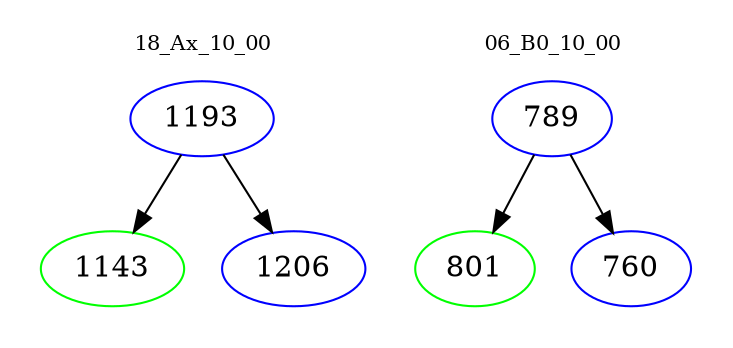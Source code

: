 digraph{
subgraph cluster_0 {
color = white
label = "18_Ax_10_00";
fontsize=10;
T0_1193 [label="1193", color="blue"]
T0_1193 -> T0_1143 [color="black"]
T0_1143 [label="1143", color="green"]
T0_1193 -> T0_1206 [color="black"]
T0_1206 [label="1206", color="blue"]
}
subgraph cluster_1 {
color = white
label = "06_B0_10_00";
fontsize=10;
T1_789 [label="789", color="blue"]
T1_789 -> T1_801 [color="black"]
T1_801 [label="801", color="green"]
T1_789 -> T1_760 [color="black"]
T1_760 [label="760", color="blue"]
}
}
